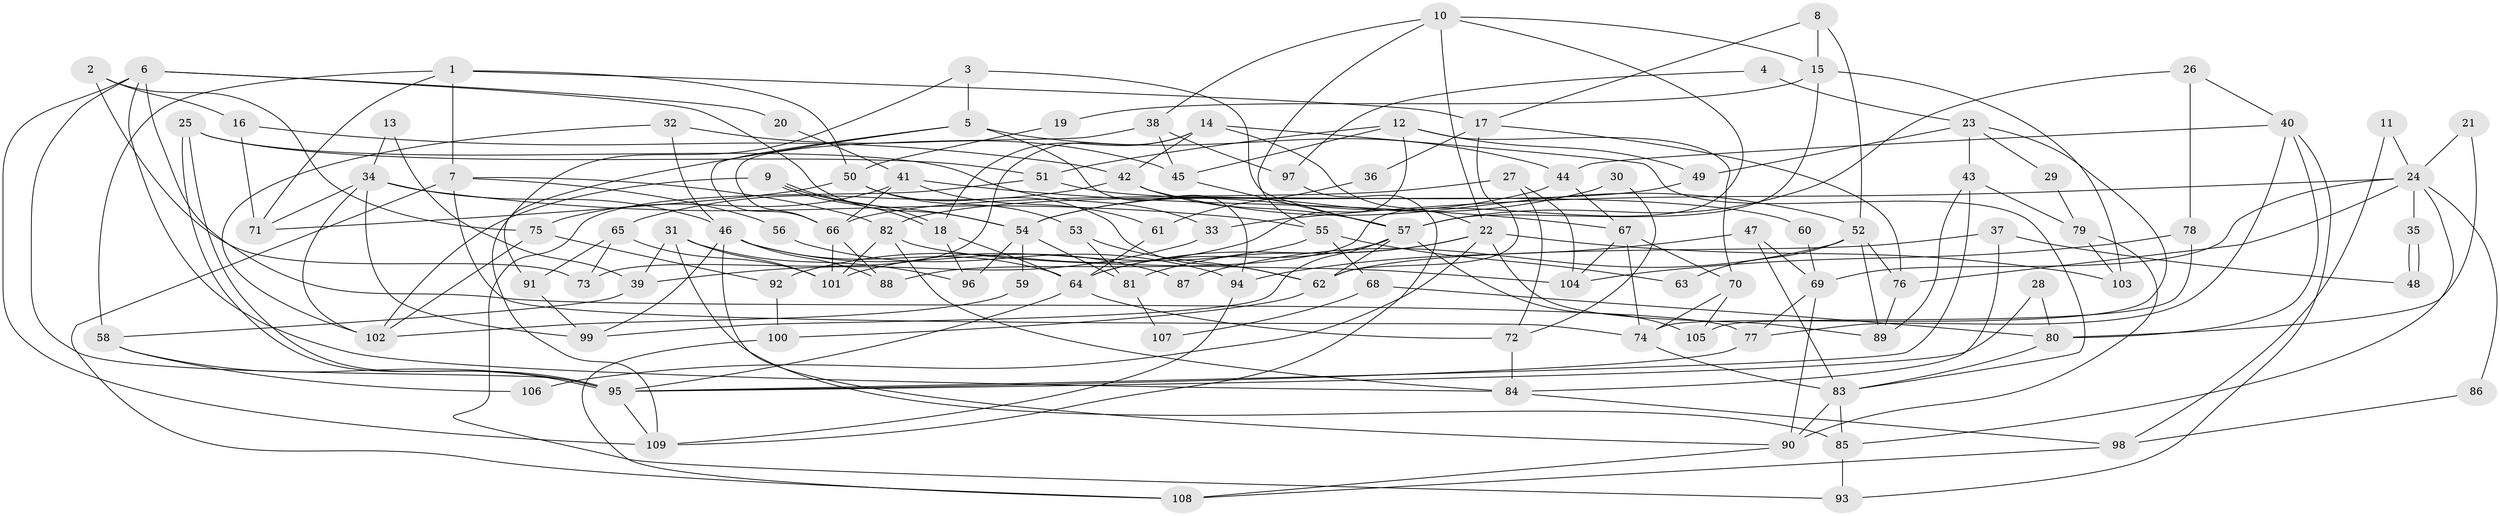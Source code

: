 // Generated by graph-tools (version 1.1) at 2025/50/03/09/25 03:50:10]
// undirected, 109 vertices, 218 edges
graph export_dot {
graph [start="1"]
  node [color=gray90,style=filled];
  1;
  2;
  3;
  4;
  5;
  6;
  7;
  8;
  9;
  10;
  11;
  12;
  13;
  14;
  15;
  16;
  17;
  18;
  19;
  20;
  21;
  22;
  23;
  24;
  25;
  26;
  27;
  28;
  29;
  30;
  31;
  32;
  33;
  34;
  35;
  36;
  37;
  38;
  39;
  40;
  41;
  42;
  43;
  44;
  45;
  46;
  47;
  48;
  49;
  50;
  51;
  52;
  53;
  54;
  55;
  56;
  57;
  58;
  59;
  60;
  61;
  62;
  63;
  64;
  65;
  66;
  67;
  68;
  69;
  70;
  71;
  72;
  73;
  74;
  75;
  76;
  77;
  78;
  79;
  80;
  81;
  82;
  83;
  84;
  85;
  86;
  87;
  88;
  89;
  90;
  91;
  92;
  93;
  94;
  95;
  96;
  97;
  98;
  99;
  100;
  101;
  102;
  103;
  104;
  105;
  106;
  107;
  108;
  109;
  1 -- 71;
  1 -- 17;
  1 -- 7;
  1 -- 50;
  1 -- 58;
  2 -- 16;
  2 -- 73;
  2 -- 75;
  3 -- 109;
  3 -- 57;
  3 -- 5;
  4 -- 23;
  4 -- 97;
  5 -- 66;
  5 -- 44;
  5 -- 91;
  5 -- 94;
  6 -- 95;
  6 -- 54;
  6 -- 20;
  6 -- 77;
  6 -- 84;
  6 -- 109;
  7 -- 82;
  7 -- 56;
  7 -- 74;
  7 -- 108;
  8 -- 52;
  8 -- 15;
  8 -- 17;
  9 -- 18;
  9 -- 18;
  9 -- 54;
  9 -- 102;
  10 -- 22;
  10 -- 38;
  10 -- 15;
  10 -- 55;
  10 -- 88;
  11 -- 24;
  11 -- 98;
  12 -- 45;
  12 -- 70;
  12 -- 49;
  12 -- 51;
  12 -- 92;
  13 -- 34;
  13 -- 39;
  14 -- 22;
  14 -- 18;
  14 -- 42;
  14 -- 73;
  14 -- 83;
  15 -- 57;
  15 -- 19;
  15 -- 103;
  16 -- 42;
  16 -- 71;
  17 -- 76;
  17 -- 36;
  17 -- 62;
  18 -- 64;
  18 -- 96;
  19 -- 50;
  20 -- 41;
  21 -- 24;
  21 -- 80;
  22 -- 64;
  22 -- 89;
  22 -- 81;
  22 -- 103;
  22 -- 106;
  23 -- 49;
  23 -- 74;
  23 -- 29;
  23 -- 43;
  24 -- 69;
  24 -- 85;
  24 -- 33;
  24 -- 35;
  24 -- 76;
  24 -- 86;
  25 -- 95;
  25 -- 95;
  25 -- 51;
  25 -- 33;
  26 -- 57;
  26 -- 40;
  26 -- 78;
  27 -- 104;
  27 -- 66;
  27 -- 72;
  28 -- 80;
  28 -- 95;
  29 -- 79;
  30 -- 54;
  30 -- 72;
  31 -- 96;
  31 -- 101;
  31 -- 39;
  31 -- 85;
  32 -- 102;
  32 -- 46;
  32 -- 45;
  33 -- 39;
  34 -- 102;
  34 -- 46;
  34 -- 55;
  34 -- 71;
  34 -- 99;
  35 -- 48;
  35 -- 48;
  36 -- 61;
  37 -- 84;
  37 -- 62;
  37 -- 48;
  38 -- 45;
  38 -- 66;
  38 -- 97;
  39 -- 58;
  40 -- 77;
  40 -- 44;
  40 -- 80;
  40 -- 93;
  41 -- 67;
  41 -- 75;
  41 -- 61;
  41 -- 66;
  42 -- 65;
  42 -- 52;
  42 -- 57;
  43 -- 95;
  43 -- 79;
  43 -- 89;
  44 -- 67;
  44 -- 54;
  45 -- 57;
  46 -- 90;
  46 -- 64;
  46 -- 87;
  46 -- 88;
  46 -- 99;
  47 -- 94;
  47 -- 83;
  47 -- 69;
  49 -- 82;
  50 -- 62;
  50 -- 53;
  50 -- 71;
  51 -- 93;
  51 -- 60;
  52 -- 76;
  52 -- 63;
  52 -- 87;
  52 -- 89;
  53 -- 62;
  53 -- 81;
  54 -- 81;
  54 -- 59;
  54 -- 96;
  55 -- 63;
  55 -- 68;
  55 -- 101;
  56 -- 94;
  57 -- 99;
  57 -- 62;
  57 -- 64;
  57 -- 105;
  58 -- 95;
  58 -- 106;
  59 -- 102;
  60 -- 69;
  61 -- 64;
  62 -- 100;
  64 -- 95;
  64 -- 72;
  65 -- 91;
  65 -- 101;
  65 -- 73;
  66 -- 88;
  66 -- 101;
  67 -- 104;
  67 -- 74;
  67 -- 70;
  68 -- 80;
  68 -- 107;
  69 -- 77;
  69 -- 90;
  70 -- 74;
  70 -- 105;
  72 -- 84;
  74 -- 83;
  75 -- 92;
  75 -- 102;
  76 -- 89;
  77 -- 95;
  78 -- 105;
  78 -- 104;
  79 -- 103;
  79 -- 90;
  80 -- 83;
  81 -- 107;
  82 -- 84;
  82 -- 101;
  82 -- 104;
  83 -- 90;
  83 -- 85;
  84 -- 98;
  85 -- 93;
  86 -- 98;
  90 -- 108;
  91 -- 99;
  92 -- 100;
  94 -- 109;
  95 -- 109;
  97 -- 109;
  98 -- 108;
  100 -- 108;
}
